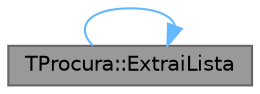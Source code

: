 digraph "TProcura::ExtraiLista"
{
 // LATEX_PDF_SIZE
  bgcolor="transparent";
  edge [fontname=Helvetica,fontsize=10,labelfontname=Helvetica,labelfontsize=10];
  node [fontname=Helvetica,fontsize=10,shape=box,height=0.2,width=0.4];
  rankdir="LR";
  Node1 [id="Node000001",label="TProcura::ExtraiLista",height=0.2,width=0.4,color="gray40", fillcolor="grey60", style="filled", fontcolor="black",tooltip="Extrai uma lista de inteiros a partir de uma string."];
  Node1 -> Node1 [id="edge2_Node000001_Node000001",color="steelblue1",style="solid",tooltip=" "];
}
